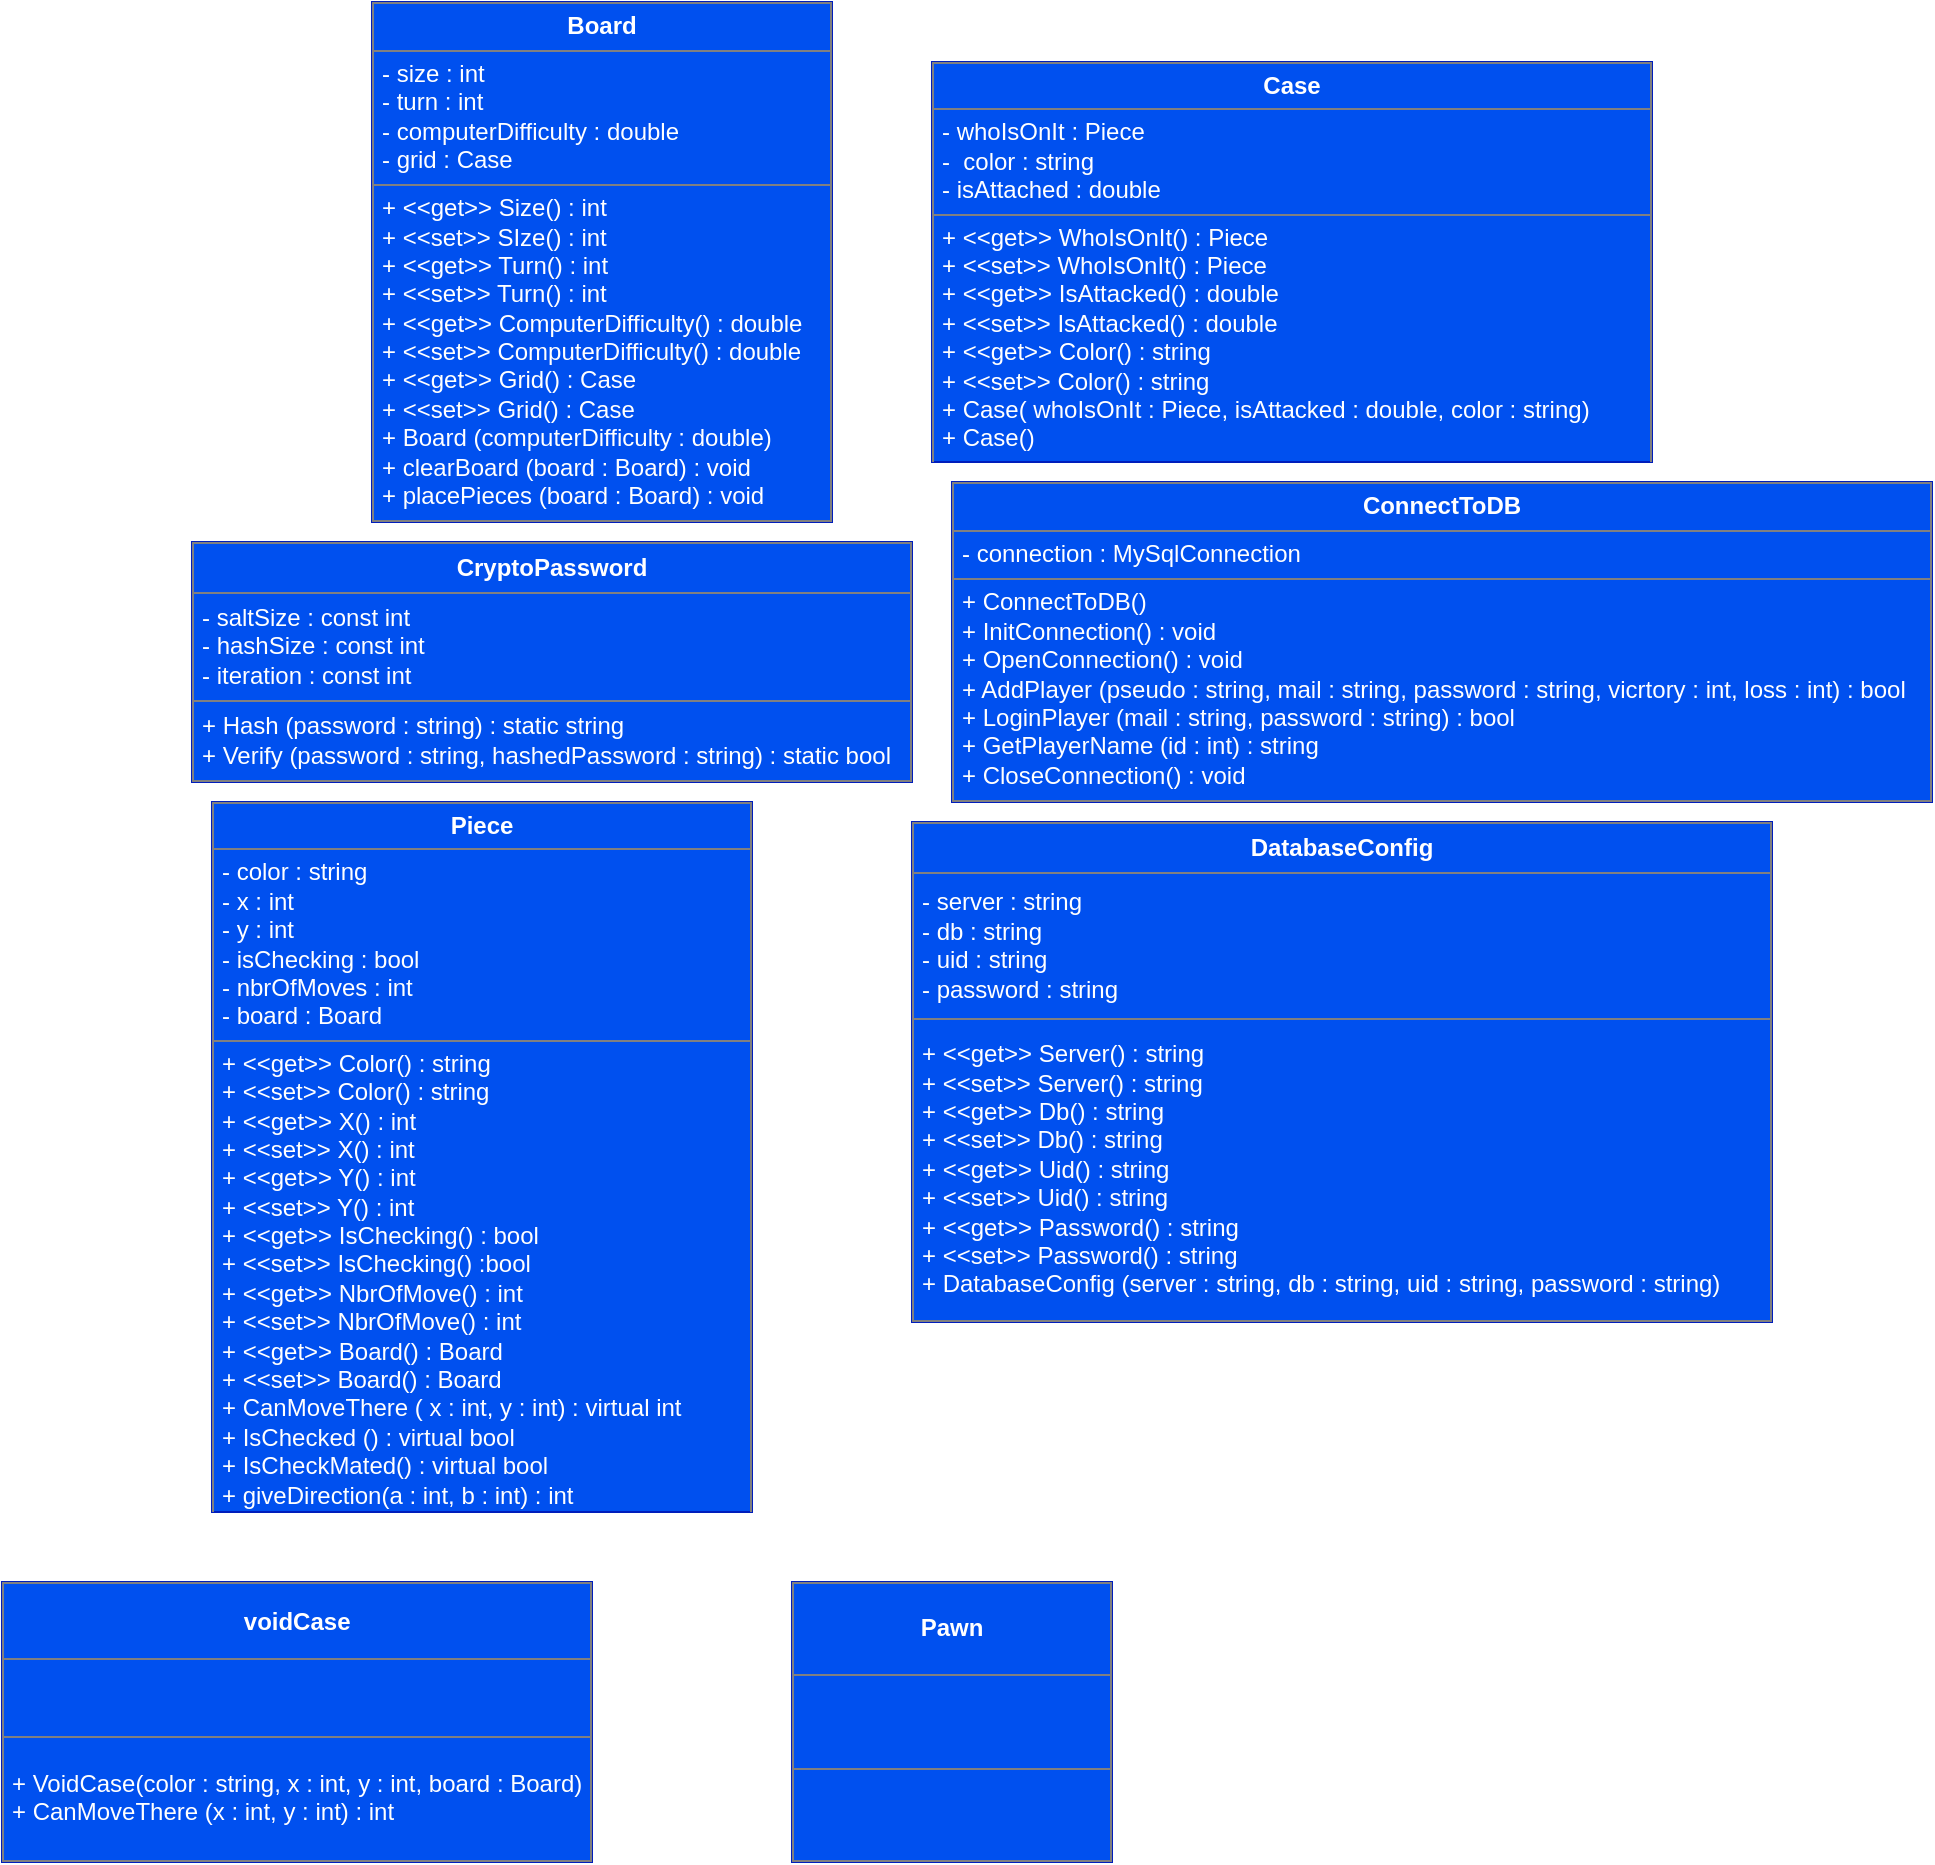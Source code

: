 <mxfile version="12.4.2" type="device" pages="1"><diagram id="xGW0hD4V8Bn89OmpvTJK" name="Page-1"><mxGraphModel dx="1547" dy="985" grid="1" gridSize="10" guides="1" tooltips="1" connect="1" arrows="1" fold="1" page="1" pageScale="1" pageWidth="827" pageHeight="1169" math="0" shadow="0"><root><mxCell id="0"/><mxCell id="1" parent="0"/><mxCell id="zTVLeNgZYF0yA3XOXMLI-1" value="&lt;table border=&quot;1&quot; width=&quot;100%&quot; cellpadding=&quot;4&quot; style=&quot;width: 100% ; height: 100% ; border-collapse: collapse&quot;&gt;&lt;tbody&gt;&lt;tr&gt;&lt;th align=&quot;center&quot;&gt;Board&lt;/th&gt;&lt;/tr&gt;&lt;tr&gt;&lt;td&gt;- size : int&lt;br&gt;- turn : int&amp;nbsp;&lt;br&gt;- computerDifficulty : double&lt;br&gt;- grid : Case&lt;br&gt;&lt;/td&gt;&lt;/tr&gt;&lt;tr&gt;&lt;td&gt;+ &amp;lt;&amp;lt;get&amp;gt;&amp;gt; Size() : int&lt;br&gt;+ &amp;lt;&amp;lt;set&amp;gt;&amp;gt; SIze() : int&lt;br&gt;+ &amp;lt;&amp;lt;get&amp;gt;&amp;gt; Turn() : int&lt;br&gt;+ &amp;lt;&amp;lt;set&amp;gt;&amp;gt; Turn() : int&lt;br&gt;+ &amp;lt;&amp;lt;get&amp;gt;&amp;gt; ComputerDifficulty() : double&lt;br&gt;+ &amp;lt;&amp;lt;set&amp;gt;&amp;gt; ComputerDifficulty() : double&lt;br&gt;+ &amp;lt;&amp;lt;get&amp;gt;&amp;gt; Grid() : Case&lt;br&gt;+ &amp;lt;&amp;lt;set&amp;gt;&amp;gt; Grid() : Case&lt;br&gt;+ Board (computerDifficulty : double)&lt;br&gt;+ clearBoard (board : Board) : void&lt;br&gt;+ placePieces (board : Board) : void&lt;/td&gt;&lt;/tr&gt;&lt;/tbody&gt;&lt;/table&gt;" style="text;html=1;strokeColor=#001DBC;fillColor=#0050ef;overflow=fill;fontColor=#ffffff;" parent="1" vertex="1"><mxGeometry x="20" y="20" width="230" height="260" as="geometry"/></mxCell><mxCell id="zTVLeNgZYF0yA3XOXMLI-2" value="&lt;table border=&quot;1&quot; width=&quot;100%&quot; cellpadding=&quot;4&quot; style=&quot;width: 100% ; height: 100% ; border-collapse: collapse&quot;&gt;&lt;tbody&gt;&lt;tr&gt;&lt;th align=&quot;center&quot;&gt;&lt;b&gt;Case&lt;/b&gt;&lt;/th&gt;&lt;/tr&gt;&lt;tr&gt;&lt;td&gt;- whoIsOnIt : Piece&lt;br&gt;-&amp;nbsp; color : string&lt;br&gt;- isAttached : double&lt;/td&gt;&lt;/tr&gt;&lt;tr&gt;&lt;td&gt;+ &amp;lt;&amp;lt;get&amp;gt;&amp;gt; WhoIsOnIt()&amp;nbsp;: Piece&lt;br&gt;+ &amp;lt;&amp;lt;set&amp;gt;&amp;gt; WhoIsOnIt()&amp;nbsp;: Piece&lt;br&gt;+ &amp;lt;&amp;lt;get&amp;gt;&amp;gt; IsAttacked()&amp;nbsp;: double&lt;br&gt;+ &amp;lt;&amp;lt;set&amp;gt;&amp;gt; IsAttacked()&amp;nbsp;: double&lt;br&gt;+ &amp;lt;&amp;lt;get&amp;gt;&amp;gt; Color()&amp;nbsp;: string&lt;br&gt;+ &amp;lt;&amp;lt;set&amp;gt;&amp;gt; Color()&amp;nbsp;: string&lt;br&gt;+ Case( whoIsOnIt : Piece, isAttacked : double, color : string)&lt;br&gt;+ Case()&lt;br&gt;&lt;/td&gt;&lt;/tr&gt;&lt;/tbody&gt;&lt;/table&gt;" style="text;html=1;strokeColor=#001DBC;fillColor=#0050ef;overflow=fill;fontColor=#ffffff;" parent="1" vertex="1"><mxGeometry x="300" y="50" width="360" height="200" as="geometry"/></mxCell><mxCell id="zTVLeNgZYF0yA3XOXMLI-4" value="&lt;table border=&quot;1&quot; width=&quot;100%&quot; cellpadding=&quot;4&quot; style=&quot;width: 100% ; height: 100% ; border-collapse: collapse&quot;&gt;&lt;tbody&gt;&lt;tr&gt;&lt;th align=&quot;center&quot;&gt;&lt;b&gt;ConnectToDB&lt;/b&gt;&lt;/th&gt;&lt;/tr&gt;&lt;tr&gt;&lt;td&gt;- connection : MySqlConnection&lt;/td&gt;&lt;/tr&gt;&lt;tr&gt;&lt;td&gt;+ ConnectToDB()&lt;br&gt;+ InitConnection() : void&lt;br&gt;+ OpenConnection() : void&lt;br&gt;+ AddPlayer (pseudo : string, mail : string, password : string, vicrtory : int, loss : int) : bool&amp;nbsp;&lt;br&gt;+ LoginPlayer (mail : string, password : string) : bool&amp;nbsp;&lt;br&gt;+ GetPlayerName (id : int) : string&lt;br&gt;+ CloseConnection() : void&lt;/td&gt;&lt;/tr&gt;&lt;/tbody&gt;&lt;/table&gt;" style="text;html=1;strokeColor=#001DBC;fillColor=#0050ef;overflow=fill;fontColor=#ffffff;" parent="1" vertex="1"><mxGeometry x="310" y="260" width="490" height="160" as="geometry"/></mxCell><mxCell id="zTVLeNgZYF0yA3XOXMLI-5" value="&lt;table border=&quot;1&quot; width=&quot;100%&quot; cellpadding=&quot;4&quot; style=&quot;width: 100% ; height: 100% ; border-collapse: collapse&quot;&gt;&lt;tbody&gt;&lt;tr&gt;&lt;th align=&quot;center&quot;&gt;DatabaseConfig&lt;/th&gt;&lt;/tr&gt;&lt;tr&gt;&lt;td&gt;- server : string&lt;br&gt;- db : string&lt;br&gt;- uid : string&lt;br&gt;- password : string&amp;nbsp;&lt;/td&gt;&lt;/tr&gt;&lt;tr&gt;&lt;td&gt;+ &amp;lt;&amp;lt;get&amp;gt;&amp;gt; Server() : string&lt;br&gt;+ &amp;lt;&amp;lt;set&amp;gt;&amp;gt; Server() : string&lt;br&gt;+ &amp;lt;&amp;lt;get&amp;gt;&amp;gt; Db() : string&lt;br&gt;+ &amp;lt;&amp;lt;set&amp;gt;&amp;gt; Db() : string&lt;br&gt;+ &amp;lt;&amp;lt;get&amp;gt;&amp;gt; Uid() : string&lt;br&gt;+ &amp;lt;&amp;lt;set&amp;gt;&amp;gt; Uid() : string&lt;br&gt;+ &amp;lt;&amp;lt;get&amp;gt;&amp;gt; Password() : string&lt;br&gt;+ &amp;lt;&amp;lt;set&amp;gt;&amp;gt; Password() : string&lt;br&gt;+ DatabaseConfig (server : string, db : string, uid : string, password : string)&lt;/td&gt;&lt;/tr&gt;&lt;/tbody&gt;&lt;/table&gt;" style="text;html=1;overflow=fill;fillColor=#0050ef;strokeColor=#001DBC;fontColor=#ffffff;" parent="1" vertex="1"><mxGeometry x="290" y="430" width="430" height="250" as="geometry"/></mxCell><mxCell id="zTVLeNgZYF0yA3XOXMLI-6" value="&lt;table border=&quot;1&quot; width=&quot;100%&quot; cellpadding=&quot;4&quot; style=&quot;width: 100% ; height: 100% ; border-collapse: collapse&quot;&gt;&lt;tbody&gt;&lt;tr&gt;&lt;th align=&quot;center&quot;&gt;CryptoPassword&lt;/th&gt;&lt;/tr&gt;&lt;tr&gt;&lt;td&gt;- saltSize : const int&amp;nbsp;&lt;br&gt;- hashSize : const int&lt;br&gt;- iteration : const int&lt;/td&gt;&lt;/tr&gt;&lt;tr&gt;&lt;td&gt;+ Hash (password : string) : static string&lt;br&gt;+ Verify (password : string, hashedPassword : string) : static bool&lt;/td&gt;&lt;/tr&gt;&lt;/tbody&gt;&lt;/table&gt;" style="text;html=1;strokeColor=#001DBC;fillColor=#0050ef;overflow=fill;fontColor=#ffffff;" parent="1" vertex="1"><mxGeometry x="-70" y="290" width="360" height="120" as="geometry"/></mxCell><mxCell id="ZhPU3JPZZEqo6kHhqLF1-1" value="&lt;table border=&quot;1&quot; width=&quot;100%&quot; cellpadding=&quot;4&quot; style=&quot;width: 100% ; height: 100% ; border-collapse: collapse&quot;&gt;&lt;tbody&gt;&lt;tr&gt;&lt;th align=&quot;center&quot;&gt;Piece&lt;/th&gt;&lt;/tr&gt;&lt;tr&gt;&lt;td&gt;- color : string&amp;nbsp;&lt;br&gt;- x : int&amp;nbsp;&lt;br&gt;- y : int&lt;br&gt;- isChecking : bool&amp;nbsp;&lt;br&gt;- nbrOfMoves : int&lt;br&gt;- board : Board&amp;nbsp;&lt;/td&gt;&lt;/tr&gt;&lt;tr&gt;&lt;td&gt;+ &amp;lt;&amp;lt;get&amp;gt;&amp;gt; Color() : string&lt;br&gt;+ &amp;lt;&amp;lt;set&amp;gt;&amp;gt; Color() : string&lt;br&gt;+ &amp;lt;&amp;lt;get&amp;gt;&amp;gt; X() : int&lt;br&gt;+ &amp;lt;&amp;lt;set&amp;gt;&amp;gt; X() : int&lt;br&gt;+ &amp;lt;&amp;lt;get&amp;gt;&amp;gt; Y() : int&lt;br&gt;+ &amp;lt;&amp;lt;set&amp;gt;&amp;gt; Y() : int&lt;br&gt;+ &amp;lt;&amp;lt;get&amp;gt;&amp;gt; IsChecking() : bool&lt;br&gt;+ &amp;lt;&amp;lt;set&amp;gt;&amp;gt; IsChecking() :bool&lt;br&gt;+ &amp;lt;&amp;lt;get&amp;gt;&amp;gt; NbrOfMove() : int&lt;br&gt;+ &amp;lt;&amp;lt;set&amp;gt;&amp;gt; NbrOfMove() : int&lt;br&gt;+ &amp;lt;&amp;lt;get&amp;gt;&amp;gt; Board() : Board&lt;br&gt;+ &amp;lt;&amp;lt;set&amp;gt;&amp;gt; Board() : Board&lt;br&gt;+ CanMoveThere ( x : int, y : int) : virtual int&lt;br&gt;+ IsChecked () : virtual bool&lt;br&gt;+ IsCheckMated() : virtual bool&lt;br&gt;+ giveDirection(a : int, b : int) : int&amp;nbsp;&lt;/td&gt;&lt;/tr&gt;&lt;/tbody&gt;&lt;/table&gt;" style="text;html=1;strokeColor=#001DBC;fillColor=#0050ef;overflow=fill;fontColor=#ffffff;gradientColor=none;" parent="1" vertex="1"><mxGeometry x="-60" y="420" width="270" height="355" as="geometry"/></mxCell><mxCell id="3mG3TVaLH8TT50X8ZLyI-1" value="&lt;table border=&quot;1&quot; width=&quot;100%&quot; cellpadding=&quot;4&quot; style=&quot;width: 100% ; height: 100% ; border-collapse: collapse&quot;&gt;&lt;tbody&gt;&lt;tr&gt;&lt;th align=&quot;center&quot;&gt;voidCase&lt;/th&gt;&lt;/tr&gt;&lt;tr&gt;&lt;td&gt;&lt;br&gt;&lt;/td&gt;&lt;/tr&gt;&lt;tr&gt;&lt;td&gt;+ VoidCase(color : string, x : int, y : int, board : Board)&lt;br&gt;+ CanMoveThere (x : int, y : int) : int&lt;br&gt;&lt;/td&gt;&lt;/tr&gt;&lt;/tbody&gt;&lt;/table&gt;" style="text;html=1;strokeColor=#001DBC;fillColor=#0050ef;overflow=fill;fontColor=#ffffff;" vertex="1" parent="1"><mxGeometry x="-165" y="810" width="295" height="140" as="geometry"/></mxCell><mxCell id="3mG3TVaLH8TT50X8ZLyI-2" value="&lt;table border=&quot;1&quot; width=&quot;100%&quot; cellpadding=&quot;4&quot; style=&quot;width: 100% ; height: 100% ; border-collapse: collapse&quot;&gt;&lt;tbody&gt;&lt;tr&gt;&lt;th align=&quot;center&quot;&gt;Pawn&lt;/th&gt;&lt;/tr&gt;&lt;tr&gt;&lt;td align=&quot;center&quot;&gt;&lt;br&gt;&lt;/td&gt;&lt;/tr&gt;&lt;tr&gt;&lt;td align=&quot;center&quot;&gt;&lt;br&gt;&lt;/td&gt;&lt;/tr&gt;&lt;/tbody&gt;&lt;/table&gt;" style="text;html=1;strokeColor=#001DBC;fillColor=#0050ef;overflow=fill;fontColor=#ffffff;" vertex="1" parent="1"><mxGeometry x="230" y="810" width="160" height="140" as="geometry"/></mxCell></root></mxGraphModel></diagram></mxfile>
